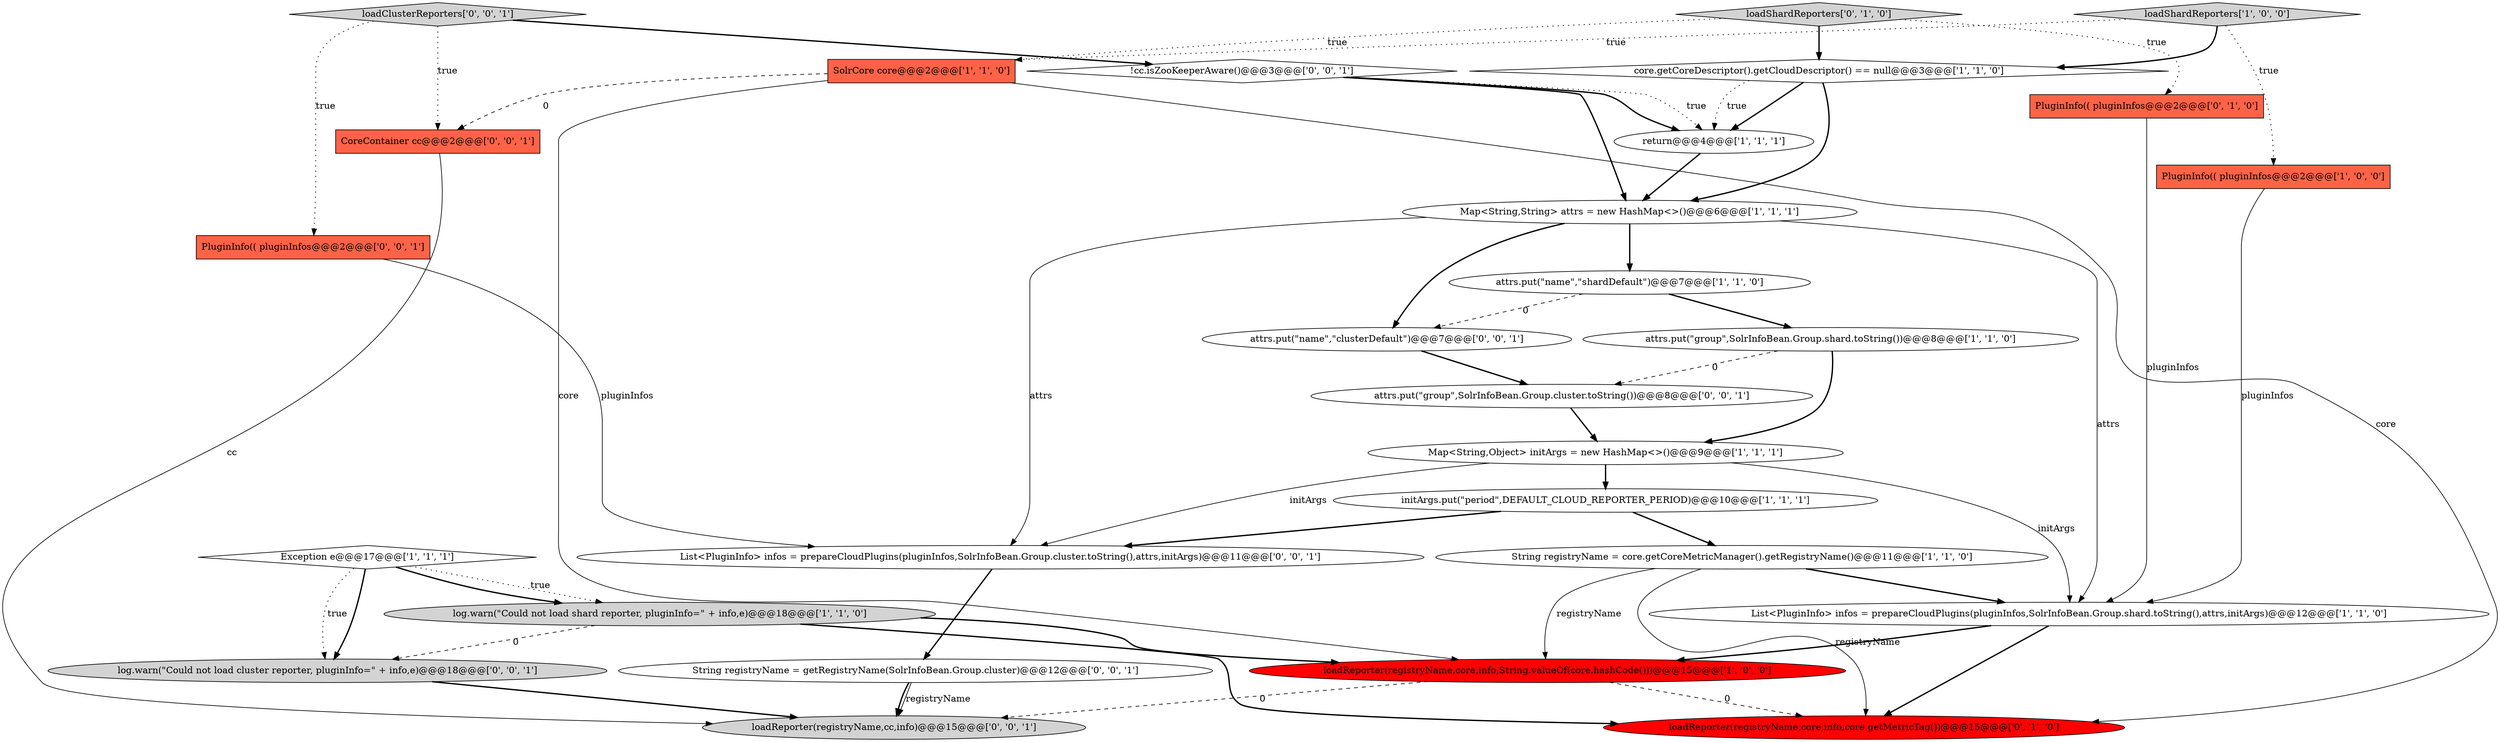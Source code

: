 digraph {
23 [style = filled, label = "loadReporter(registryName,cc,info)@@@15@@@['0', '0', '1']", fillcolor = lightgray, shape = ellipse image = "AAA0AAABBB3BBB"];
14 [style = filled, label = "List<PluginInfo> infos = prepareCloudPlugins(pluginInfos,SolrInfoBean.Group.shard.toString(),attrs,initArgs)@@@12@@@['1', '1', '0']", fillcolor = white, shape = ellipse image = "AAA0AAABBB1BBB"];
16 [style = filled, label = "loadShardReporters['0', '1', '0']", fillcolor = lightgray, shape = diamond image = "AAA0AAABBB2BBB"];
15 [style = filled, label = "loadReporter(registryName,core,info,core.getMetricTag())@@@15@@@['0', '1', '0']", fillcolor = red, shape = ellipse image = "AAA1AAABBB2BBB"];
13 [style = filled, label = "Map<String,String> attrs = new HashMap<>()@@@6@@@['1', '1', '1']", fillcolor = white, shape = ellipse image = "AAA0AAABBB1BBB"];
17 [style = filled, label = "PluginInfo(( pluginInfos@@@2@@@['0', '1', '0']", fillcolor = tomato, shape = box image = "AAA0AAABBB2BBB"];
26 [style = filled, label = "CoreContainer cc@@@2@@@['0', '0', '1']", fillcolor = tomato, shape = box image = "AAA0AAABBB3BBB"];
5 [style = filled, label = "log.warn(\"Could not load shard reporter, pluginInfo=\" + info,e)@@@18@@@['1', '1', '0']", fillcolor = lightgray, shape = ellipse image = "AAA0AAABBB1BBB"];
27 [style = filled, label = "log.warn(\"Could not load cluster reporter, pluginInfo=\" + info,e)@@@18@@@['0', '0', '1']", fillcolor = lightgray, shape = ellipse image = "AAA0AAABBB3BBB"];
1 [style = filled, label = "Map<String,Object> initArgs = new HashMap<>()@@@9@@@['1', '1', '1']", fillcolor = white, shape = ellipse image = "AAA0AAABBB1BBB"];
24 [style = filled, label = "attrs.put(\"group\",SolrInfoBean.Group.cluster.toString())@@@8@@@['0', '0', '1']", fillcolor = white, shape = ellipse image = "AAA0AAABBB3BBB"];
4 [style = filled, label = "return@@@4@@@['1', '1', '1']", fillcolor = white, shape = ellipse image = "AAA0AAABBB1BBB"];
8 [style = filled, label = "attrs.put(\"group\",SolrInfoBean.Group.shard.toString())@@@8@@@['1', '1', '0']", fillcolor = white, shape = ellipse image = "AAA0AAABBB1BBB"];
21 [style = filled, label = "!cc.isZooKeeperAware()@@@3@@@['0', '0', '1']", fillcolor = white, shape = diamond image = "AAA0AAABBB3BBB"];
9 [style = filled, label = "PluginInfo(( pluginInfos@@@2@@@['1', '0', '0']", fillcolor = tomato, shape = box image = "AAA0AAABBB1BBB"];
12 [style = filled, label = "loadShardReporters['1', '0', '0']", fillcolor = lightgray, shape = diamond image = "AAA0AAABBB1BBB"];
20 [style = filled, label = "loadClusterReporters['0', '0', '1']", fillcolor = lightgray, shape = diamond image = "AAA0AAABBB3BBB"];
22 [style = filled, label = "List<PluginInfo> infos = prepareCloudPlugins(pluginInfos,SolrInfoBean.Group.cluster.toString(),attrs,initArgs)@@@11@@@['0', '0', '1']", fillcolor = white, shape = ellipse image = "AAA0AAABBB3BBB"];
6 [style = filled, label = "Exception e@@@17@@@['1', '1', '1']", fillcolor = white, shape = diamond image = "AAA0AAABBB1BBB"];
19 [style = filled, label = "PluginInfo(( pluginInfos@@@2@@@['0', '0', '1']", fillcolor = tomato, shape = box image = "AAA0AAABBB3BBB"];
2 [style = filled, label = "loadReporter(registryName,core,info,String.valueOf(core.hashCode()))@@@15@@@['1', '0', '0']", fillcolor = red, shape = ellipse image = "AAA1AAABBB1BBB"];
10 [style = filled, label = "SolrCore core@@@2@@@['1', '1', '0']", fillcolor = tomato, shape = box image = "AAA0AAABBB1BBB"];
11 [style = filled, label = "core.getCoreDescriptor().getCloudDescriptor() == null@@@3@@@['1', '1', '0']", fillcolor = white, shape = diamond image = "AAA0AAABBB1BBB"];
7 [style = filled, label = "attrs.put(\"name\",\"shardDefault\")@@@7@@@['1', '1', '0']", fillcolor = white, shape = ellipse image = "AAA0AAABBB1BBB"];
25 [style = filled, label = "attrs.put(\"name\",\"clusterDefault\")@@@7@@@['0', '0', '1']", fillcolor = white, shape = ellipse image = "AAA0AAABBB3BBB"];
18 [style = filled, label = "String registryName = getRegistryName(SolrInfoBean.Group.cluster)@@@12@@@['0', '0', '1']", fillcolor = white, shape = ellipse image = "AAA0AAABBB3BBB"];
3 [style = filled, label = "initArgs.put(\"period\",DEFAULT_CLOUD_REPORTER_PERIOD)@@@10@@@['1', '1', '1']", fillcolor = white, shape = ellipse image = "AAA0AAABBB1BBB"];
0 [style = filled, label = "String registryName = core.getCoreMetricManager().getRegistryName()@@@11@@@['1', '1', '0']", fillcolor = white, shape = ellipse image = "AAA0AAABBB1BBB"];
2->23 [style = dashed, label="0"];
13->25 [style = bold, label=""];
0->2 [style = solid, label="registryName"];
10->15 [style = solid, label="core"];
16->11 [style = bold, label=""];
18->23 [style = bold, label=""];
1->22 [style = solid, label="initArgs"];
16->17 [style = dotted, label="true"];
20->26 [style = dotted, label="true"];
11->4 [style = bold, label=""];
4->13 [style = bold, label=""];
12->11 [style = bold, label=""];
1->3 [style = bold, label=""];
9->14 [style = solid, label="pluginInfos"];
5->15 [style = bold, label=""];
13->22 [style = solid, label="attrs"];
11->4 [style = dotted, label="true"];
1->14 [style = solid, label="initArgs"];
0->15 [style = solid, label="registryName"];
8->24 [style = dashed, label="0"];
7->8 [style = bold, label=""];
3->22 [style = bold, label=""];
18->23 [style = solid, label="registryName"];
21->4 [style = dotted, label="true"];
16->10 [style = dotted, label="true"];
3->0 [style = bold, label=""];
10->2 [style = solid, label="core"];
2->15 [style = dashed, label="0"];
20->21 [style = bold, label=""];
8->1 [style = bold, label=""];
25->24 [style = bold, label=""];
6->5 [style = bold, label=""];
5->2 [style = bold, label=""];
0->14 [style = bold, label=""];
22->18 [style = bold, label=""];
6->27 [style = bold, label=""];
10->26 [style = dashed, label="0"];
5->27 [style = dashed, label="0"];
12->10 [style = dotted, label="true"];
26->23 [style = solid, label="cc"];
13->7 [style = bold, label=""];
11->13 [style = bold, label=""];
19->22 [style = solid, label="pluginInfos"];
7->25 [style = dashed, label="0"];
14->15 [style = bold, label=""];
20->19 [style = dotted, label="true"];
14->2 [style = bold, label=""];
17->14 [style = solid, label="pluginInfos"];
21->4 [style = bold, label=""];
24->1 [style = bold, label=""];
6->27 [style = dotted, label="true"];
27->23 [style = bold, label=""];
13->14 [style = solid, label="attrs"];
6->5 [style = dotted, label="true"];
21->13 [style = bold, label=""];
12->9 [style = dotted, label="true"];
}
